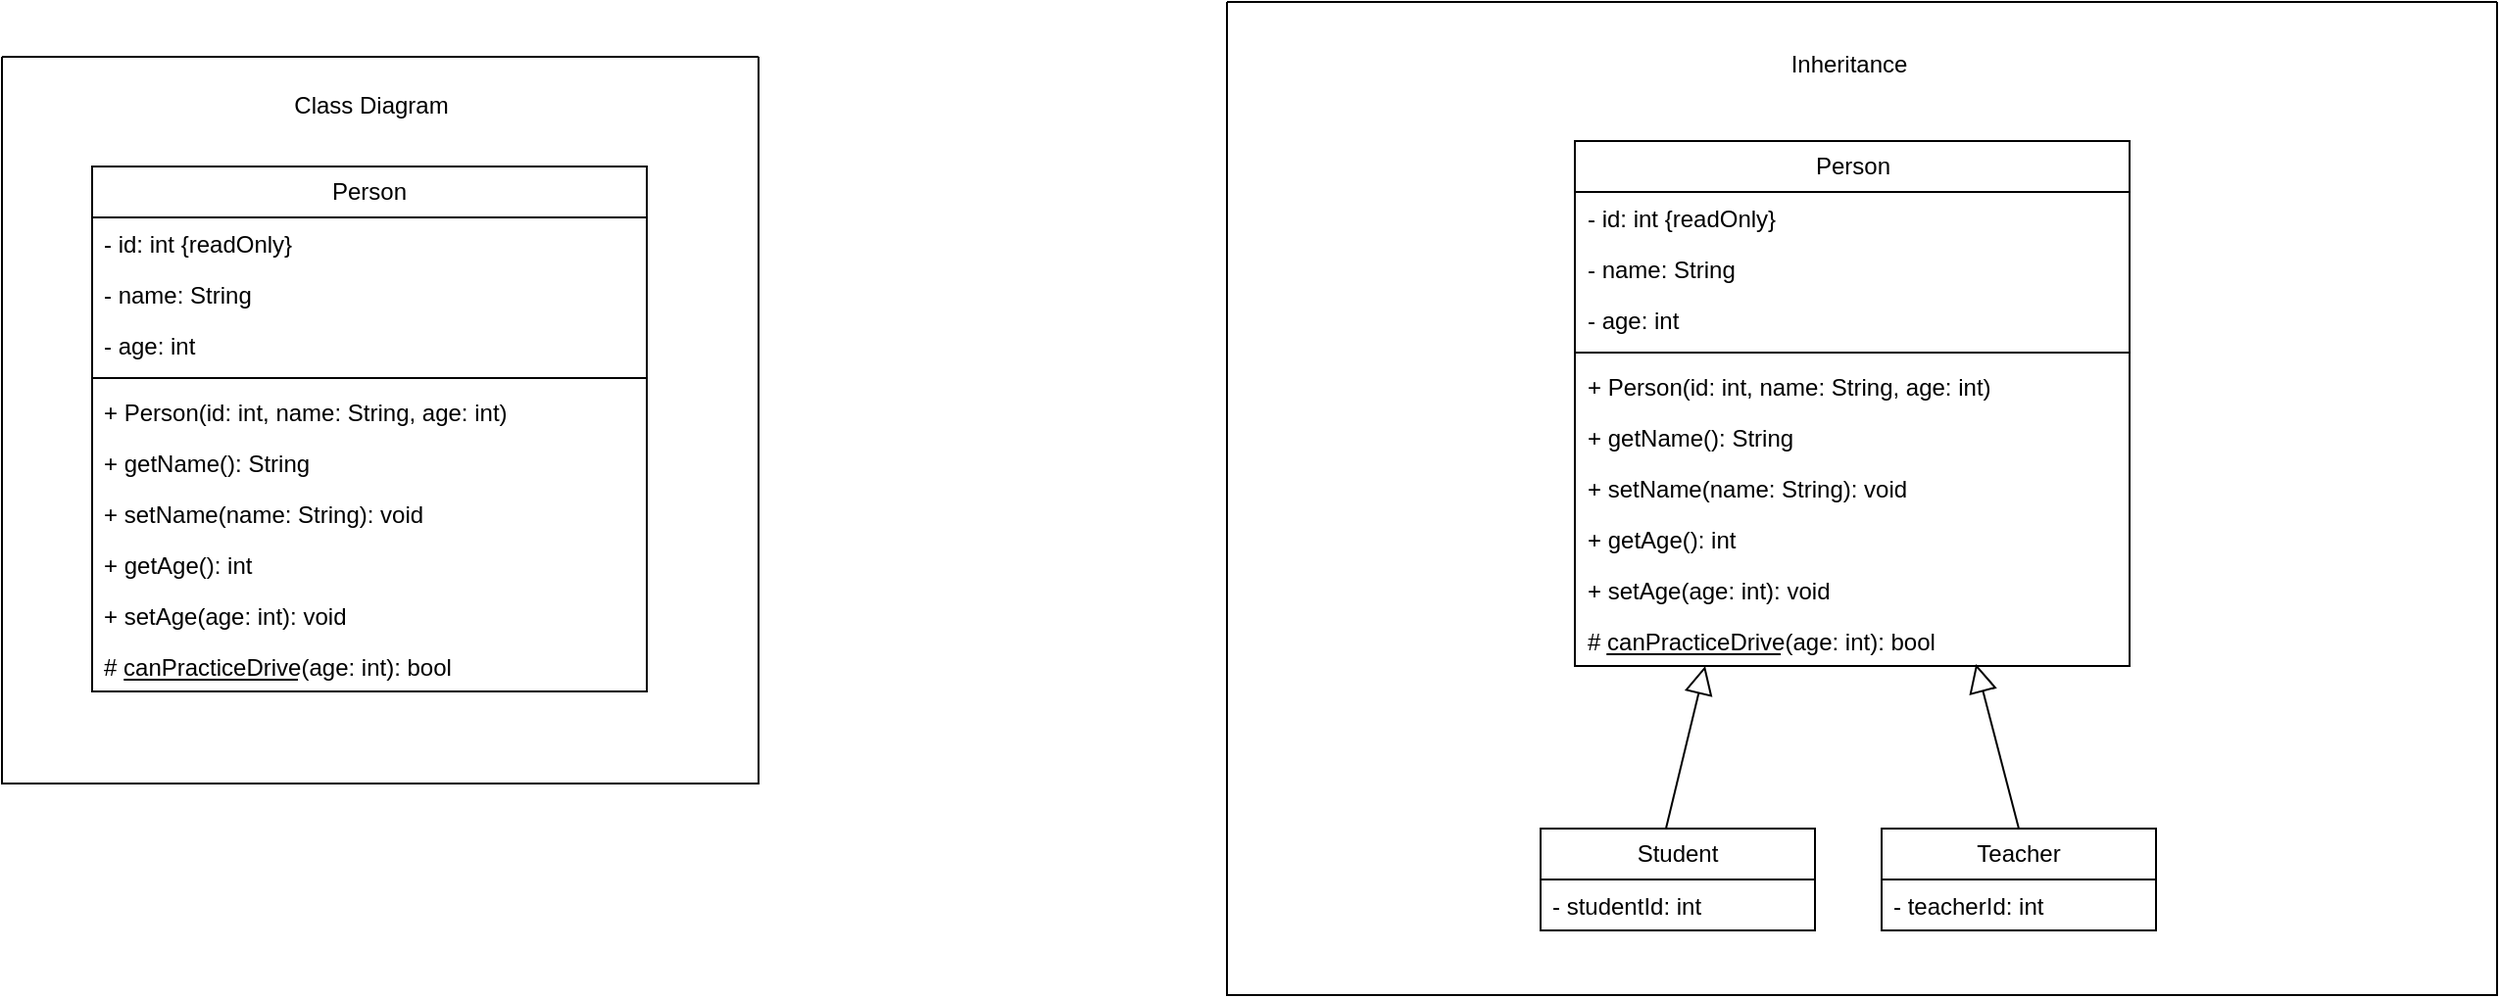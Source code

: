 <mxfile version="24.7.13">
  <diagram name="Page-1" id="etVlhiiT5bMe6d0pypbC">
    <mxGraphModel dx="2284" dy="760" grid="0" gridSize="10" guides="1" tooltips="1" connect="1" arrows="1" fold="1" page="1" pageScale="1" pageWidth="850" pageHeight="1100" background="none" math="0" shadow="0">
      <root>
        <mxCell id="0" />
        <mxCell id="1" parent="0" />
        <mxCell id="fOX6goUL02FyGiLr_u4U-35" value="Person" style="swimlane;fontStyle=0;childLayout=stackLayout;horizontal=1;startSize=26;fillColor=none;horizontalStack=0;resizeParent=1;resizeParentMax=0;resizeLast=0;collapsible=1;marginBottom=0;whiteSpace=wrap;html=1;" vertex="1" parent="1">
          <mxGeometry x="-768" y="104" width="283" height="268" as="geometry" />
        </mxCell>
        <mxCell id="fOX6goUL02FyGiLr_u4U-47" value="- id: int {readOnly}" style="text;strokeColor=none;fillColor=none;align=left;verticalAlign=top;spacingLeft=4;spacingRight=4;overflow=hidden;rotatable=0;points=[[0,0.5],[1,0.5]];portConstraint=eastwest;whiteSpace=wrap;html=1;" vertex="1" parent="fOX6goUL02FyGiLr_u4U-35">
          <mxGeometry y="26" width="283" height="26" as="geometry" />
        </mxCell>
        <mxCell id="fOX6goUL02FyGiLr_u4U-36" value="- name: String" style="text;strokeColor=none;fillColor=none;align=left;verticalAlign=top;spacingLeft=4;spacingRight=4;overflow=hidden;rotatable=0;points=[[0,0.5],[1,0.5]];portConstraint=eastwest;whiteSpace=wrap;html=1;" vertex="1" parent="fOX6goUL02FyGiLr_u4U-35">
          <mxGeometry y="52" width="283" height="26" as="geometry" />
        </mxCell>
        <mxCell id="fOX6goUL02FyGiLr_u4U-37" value="- age: int" style="text;strokeColor=none;fillColor=none;align=left;verticalAlign=top;spacingLeft=4;spacingRight=4;overflow=hidden;rotatable=0;points=[[0,0.5],[1,0.5]];portConstraint=eastwest;whiteSpace=wrap;html=1;" vertex="1" parent="fOX6goUL02FyGiLr_u4U-35">
          <mxGeometry y="78" width="283" height="26" as="geometry" />
        </mxCell>
        <mxCell id="fOX6goUL02FyGiLr_u4U-39" value="" style="line;strokeWidth=1;fillColor=none;align=left;verticalAlign=middle;spacingTop=-1;spacingLeft=3;spacingRight=3;rotatable=0;labelPosition=right;points=[];portConstraint=eastwest;strokeColor=inherit;" vertex="1" parent="fOX6goUL02FyGiLr_u4U-35">
          <mxGeometry y="104" width="283" height="8" as="geometry" />
        </mxCell>
        <mxCell id="fOX6goUL02FyGiLr_u4U-38" value="+ Person(id: int, name: String, age: int)" style="text;strokeColor=none;fillColor=none;align=left;verticalAlign=top;spacingLeft=4;spacingRight=4;overflow=hidden;rotatable=0;points=[[0,0.5],[1,0.5]];portConstraint=eastwest;whiteSpace=wrap;html=1;" vertex="1" parent="fOX6goUL02FyGiLr_u4U-35">
          <mxGeometry y="112" width="283" height="26" as="geometry" />
        </mxCell>
        <mxCell id="fOX6goUL02FyGiLr_u4U-40" value="&lt;div&gt;+ getName(): String&lt;br&gt;&lt;/div&gt;" style="text;strokeColor=none;fillColor=none;align=left;verticalAlign=top;spacingLeft=4;spacingRight=4;overflow=hidden;rotatable=0;points=[[0,0.5],[1,0.5]];portConstraint=eastwest;whiteSpace=wrap;html=1;" vertex="1" parent="fOX6goUL02FyGiLr_u4U-35">
          <mxGeometry y="138" width="283" height="26" as="geometry" />
        </mxCell>
        <mxCell id="fOX6goUL02FyGiLr_u4U-41" value="+ setName(name: String): void" style="text;strokeColor=none;fillColor=none;align=left;verticalAlign=top;spacingLeft=4;spacingRight=4;overflow=hidden;rotatable=0;points=[[0,0.5],[1,0.5]];portConstraint=eastwest;whiteSpace=wrap;html=1;" vertex="1" parent="fOX6goUL02FyGiLr_u4U-35">
          <mxGeometry y="164" width="283" height="26" as="geometry" />
        </mxCell>
        <mxCell id="fOX6goUL02FyGiLr_u4U-42" value="+ getAge(): int" style="text;strokeColor=none;fillColor=none;align=left;verticalAlign=top;spacingLeft=4;spacingRight=4;overflow=hidden;rotatable=0;points=[[0,0.5],[1,0.5]];portConstraint=eastwest;whiteSpace=wrap;html=1;" vertex="1" parent="fOX6goUL02FyGiLr_u4U-35">
          <mxGeometry y="190" width="283" height="26" as="geometry" />
        </mxCell>
        <mxCell id="fOX6goUL02FyGiLr_u4U-43" value="+ setAge(age: int): void" style="text;strokeColor=none;fillColor=none;align=left;verticalAlign=top;spacingLeft=4;spacingRight=4;overflow=hidden;rotatable=0;points=[[0,0.5],[1,0.5]];portConstraint=eastwest;whiteSpace=wrap;html=1;" vertex="1" parent="fOX6goUL02FyGiLr_u4U-35">
          <mxGeometry y="216" width="283" height="26" as="geometry" />
        </mxCell>
        <mxCell id="fOX6goUL02FyGiLr_u4U-44" value="# &lt;span&gt;canPracticeDrive&lt;/span&gt;(age: int): bool" style="text;strokeColor=none;fillColor=none;align=left;verticalAlign=top;spacingLeft=4;spacingRight=4;overflow=hidden;rotatable=0;points=[[0,0.5],[1,0.5]];portConstraint=eastwest;whiteSpace=wrap;html=1;fontStyle=0" vertex="1" parent="fOX6goUL02FyGiLr_u4U-35">
          <mxGeometry y="242" width="283" height="26" as="geometry" />
        </mxCell>
        <mxCell id="fOX6goUL02FyGiLr_u4U-45" value="" style="endArrow=none;html=1;rounded=0;exitX=0.057;exitY=0.769;exitDx=0;exitDy=0;exitPerimeter=0;" edge="1" parent="fOX6goUL02FyGiLr_u4U-35" source="fOX6goUL02FyGiLr_u4U-44">
          <mxGeometry width="50" height="50" relative="1" as="geometry">
            <mxPoint x="48" y="286" as="sourcePoint" />
            <mxPoint x="105" y="262" as="targetPoint" />
          </mxGeometry>
        </mxCell>
        <mxCell id="fOX6goUL02FyGiLr_u4U-46" value="Class Diagram" style="text;html=1;align=center;verticalAlign=middle;resizable=0;points=[];autosize=1;strokeColor=none;fillColor=none;" vertex="1" parent="1">
          <mxGeometry x="-675" y="60" width="97" height="26" as="geometry" />
        </mxCell>
        <mxCell id="fOX6goUL02FyGiLr_u4U-48" value="" style="swimlane;startSize=0;" vertex="1" parent="1">
          <mxGeometry x="-814" y="48" width="386" height="371" as="geometry" />
        </mxCell>
        <mxCell id="fOX6goUL02FyGiLr_u4U-52" value="" style="endArrow=block;endFill=0;endSize=12;html=1;rounded=0;exitX=0.457;exitY=0;exitDx=0;exitDy=0;exitPerimeter=0;entryX=0.221;entryY=0.962;entryDx=0;entryDy=0;entryPerimeter=0;" edge="1" parent="1" source="fOX6goUL02FyGiLr_u4U-18">
          <mxGeometry width="160" relative="1" as="geometry">
            <mxPoint x="-61" y="396" as="sourcePoint" />
            <mxPoint x="55.007" y="359.012" as="targetPoint" />
          </mxGeometry>
        </mxCell>
        <mxCell id="fOX6goUL02FyGiLr_u4U-55" value="" style="swimlane;startSize=0;" vertex="1" parent="1">
          <mxGeometry x="-189" y="20" width="648" height="507" as="geometry" />
        </mxCell>
        <mxCell id="fOX6goUL02FyGiLr_u4U-58" value="Person" style="swimlane;fontStyle=0;childLayout=stackLayout;horizontal=1;startSize=26;fillColor=none;horizontalStack=0;resizeParent=1;resizeParentMax=0;resizeLast=0;collapsible=1;marginBottom=0;whiteSpace=wrap;html=1;" vertex="1" parent="fOX6goUL02FyGiLr_u4U-55">
          <mxGeometry x="177.5" y="71" width="283" height="268" as="geometry" />
        </mxCell>
        <mxCell id="fOX6goUL02FyGiLr_u4U-59" value="- id: int {readOnly}" style="text;strokeColor=none;fillColor=none;align=left;verticalAlign=top;spacingLeft=4;spacingRight=4;overflow=hidden;rotatable=0;points=[[0,0.5],[1,0.5]];portConstraint=eastwest;whiteSpace=wrap;html=1;" vertex="1" parent="fOX6goUL02FyGiLr_u4U-58">
          <mxGeometry y="26" width="283" height="26" as="geometry" />
        </mxCell>
        <mxCell id="fOX6goUL02FyGiLr_u4U-60" value="- name: String" style="text;strokeColor=none;fillColor=none;align=left;verticalAlign=top;spacingLeft=4;spacingRight=4;overflow=hidden;rotatable=0;points=[[0,0.5],[1,0.5]];portConstraint=eastwest;whiteSpace=wrap;html=1;" vertex="1" parent="fOX6goUL02FyGiLr_u4U-58">
          <mxGeometry y="52" width="283" height="26" as="geometry" />
        </mxCell>
        <mxCell id="fOX6goUL02FyGiLr_u4U-61" value="- age: int" style="text;strokeColor=none;fillColor=none;align=left;verticalAlign=top;spacingLeft=4;spacingRight=4;overflow=hidden;rotatable=0;points=[[0,0.5],[1,0.5]];portConstraint=eastwest;whiteSpace=wrap;html=1;" vertex="1" parent="fOX6goUL02FyGiLr_u4U-58">
          <mxGeometry y="78" width="283" height="26" as="geometry" />
        </mxCell>
        <mxCell id="fOX6goUL02FyGiLr_u4U-62" value="" style="line;strokeWidth=1;fillColor=none;align=left;verticalAlign=middle;spacingTop=-1;spacingLeft=3;spacingRight=3;rotatable=0;labelPosition=right;points=[];portConstraint=eastwest;strokeColor=inherit;" vertex="1" parent="fOX6goUL02FyGiLr_u4U-58">
          <mxGeometry y="104" width="283" height="8" as="geometry" />
        </mxCell>
        <mxCell id="fOX6goUL02FyGiLr_u4U-63" value="+ Person(id: int, name: String, age: int)" style="text;strokeColor=none;fillColor=none;align=left;verticalAlign=top;spacingLeft=4;spacingRight=4;overflow=hidden;rotatable=0;points=[[0,0.5],[1,0.5]];portConstraint=eastwest;whiteSpace=wrap;html=1;" vertex="1" parent="fOX6goUL02FyGiLr_u4U-58">
          <mxGeometry y="112" width="283" height="26" as="geometry" />
        </mxCell>
        <mxCell id="fOX6goUL02FyGiLr_u4U-64" value="&lt;div&gt;+ getName(): String&lt;br&gt;&lt;/div&gt;" style="text;strokeColor=none;fillColor=none;align=left;verticalAlign=top;spacingLeft=4;spacingRight=4;overflow=hidden;rotatable=0;points=[[0,0.5],[1,0.5]];portConstraint=eastwest;whiteSpace=wrap;html=1;" vertex="1" parent="fOX6goUL02FyGiLr_u4U-58">
          <mxGeometry y="138" width="283" height="26" as="geometry" />
        </mxCell>
        <mxCell id="fOX6goUL02FyGiLr_u4U-65" value="+ setName(name: String): void" style="text;strokeColor=none;fillColor=none;align=left;verticalAlign=top;spacingLeft=4;spacingRight=4;overflow=hidden;rotatable=0;points=[[0,0.5],[1,0.5]];portConstraint=eastwest;whiteSpace=wrap;html=1;" vertex="1" parent="fOX6goUL02FyGiLr_u4U-58">
          <mxGeometry y="164" width="283" height="26" as="geometry" />
        </mxCell>
        <mxCell id="fOX6goUL02FyGiLr_u4U-66" value="+ getAge(): int" style="text;strokeColor=none;fillColor=none;align=left;verticalAlign=top;spacingLeft=4;spacingRight=4;overflow=hidden;rotatable=0;points=[[0,0.5],[1,0.5]];portConstraint=eastwest;whiteSpace=wrap;html=1;" vertex="1" parent="fOX6goUL02FyGiLr_u4U-58">
          <mxGeometry y="190" width="283" height="26" as="geometry" />
        </mxCell>
        <mxCell id="fOX6goUL02FyGiLr_u4U-67" value="+ setAge(age: int): void" style="text;strokeColor=none;fillColor=none;align=left;verticalAlign=top;spacingLeft=4;spacingRight=4;overflow=hidden;rotatable=0;points=[[0,0.5],[1,0.5]];portConstraint=eastwest;whiteSpace=wrap;html=1;" vertex="1" parent="fOX6goUL02FyGiLr_u4U-58">
          <mxGeometry y="216" width="283" height="26" as="geometry" />
        </mxCell>
        <mxCell id="fOX6goUL02FyGiLr_u4U-68" value="# &lt;span&gt;canPracticeDrive&lt;/span&gt;(age: int): bool" style="text;strokeColor=none;fillColor=none;align=left;verticalAlign=top;spacingLeft=4;spacingRight=4;overflow=hidden;rotatable=0;points=[[0,0.5],[1,0.5]];portConstraint=eastwest;whiteSpace=wrap;html=1;fontStyle=0" vertex="1" parent="fOX6goUL02FyGiLr_u4U-58">
          <mxGeometry y="242" width="283" height="26" as="geometry" />
        </mxCell>
        <mxCell id="fOX6goUL02FyGiLr_u4U-69" value="" style="endArrow=none;html=1;rounded=0;exitX=0.057;exitY=0.769;exitDx=0;exitDy=0;exitPerimeter=0;" edge="1" parent="fOX6goUL02FyGiLr_u4U-58" source="fOX6goUL02FyGiLr_u4U-68">
          <mxGeometry width="50" height="50" relative="1" as="geometry">
            <mxPoint x="48" y="286" as="sourcePoint" />
            <mxPoint x="105" y="262" as="targetPoint" />
          </mxGeometry>
        </mxCell>
        <mxCell id="fOX6goUL02FyGiLr_u4U-49" value="&lt;div&gt;Inheritance&lt;/div&gt;" style="text;html=1;align=center;verticalAlign=middle;resizable=0;points=[];autosize=1;strokeColor=none;fillColor=none;" vertex="1" parent="fOX6goUL02FyGiLr_u4U-55">
          <mxGeometry x="278" y="19" width="77" height="26" as="geometry" />
        </mxCell>
        <mxCell id="fOX6goUL02FyGiLr_u4U-22" value="Teacher" style="swimlane;fontStyle=0;childLayout=stackLayout;horizontal=1;startSize=26;fillColor=none;horizontalStack=0;resizeParent=1;resizeParentMax=0;resizeLast=0;collapsible=1;marginBottom=0;whiteSpace=wrap;html=1;" vertex="1" parent="fOX6goUL02FyGiLr_u4U-55">
          <mxGeometry x="334" y="422" width="140" height="52" as="geometry" />
        </mxCell>
        <mxCell id="fOX6goUL02FyGiLr_u4U-57" value="- teacherId: int" style="text;strokeColor=none;fillColor=none;align=left;verticalAlign=top;spacingLeft=4;spacingRight=4;overflow=hidden;rotatable=0;points=[[0,0.5],[1,0.5]];portConstraint=eastwest;whiteSpace=wrap;html=1;" vertex="1" parent="fOX6goUL02FyGiLr_u4U-55">
          <mxGeometry x="334" y="448" width="140" height="26" as="geometry" />
        </mxCell>
        <mxCell id="fOX6goUL02FyGiLr_u4U-18" value="Student" style="swimlane;fontStyle=0;childLayout=stackLayout;horizontal=1;startSize=26;fillColor=none;horizontalStack=0;resizeParent=1;resizeParentMax=0;resizeLast=0;collapsible=1;marginBottom=0;whiteSpace=wrap;html=1;" vertex="1" parent="fOX6goUL02FyGiLr_u4U-55">
          <mxGeometry x="160" y="422" width="140" height="52" as="geometry" />
        </mxCell>
        <mxCell id="fOX6goUL02FyGiLr_u4U-70" value="- studentId: int" style="text;strokeColor=none;fillColor=none;align=left;verticalAlign=top;spacingLeft=4;spacingRight=4;overflow=hidden;rotatable=0;points=[[0,0.5],[1,0.5]];portConstraint=eastwest;whiteSpace=wrap;html=1;" vertex="1" parent="fOX6goUL02FyGiLr_u4U-18">
          <mxGeometry y="26" width="140" height="26" as="geometry" />
        </mxCell>
        <mxCell id="fOX6goUL02FyGiLr_u4U-53" value="" style="endArrow=block;endFill=0;endSize=12;html=1;rounded=0;exitX=0.5;exitY=0;exitDx=0;exitDy=0;entryX=0.723;entryY=0.962;entryDx=0;entryDy=0;entryPerimeter=0;" edge="1" parent="fOX6goUL02FyGiLr_u4U-55" source="fOX6goUL02FyGiLr_u4U-22" target="fOX6goUL02FyGiLr_u4U-68">
          <mxGeometry width="160" relative="1" as="geometry">
            <mxPoint x="144" y="433" as="sourcePoint" />
            <mxPoint x="320" y="338" as="targetPoint" />
          </mxGeometry>
        </mxCell>
      </root>
    </mxGraphModel>
  </diagram>
</mxfile>
